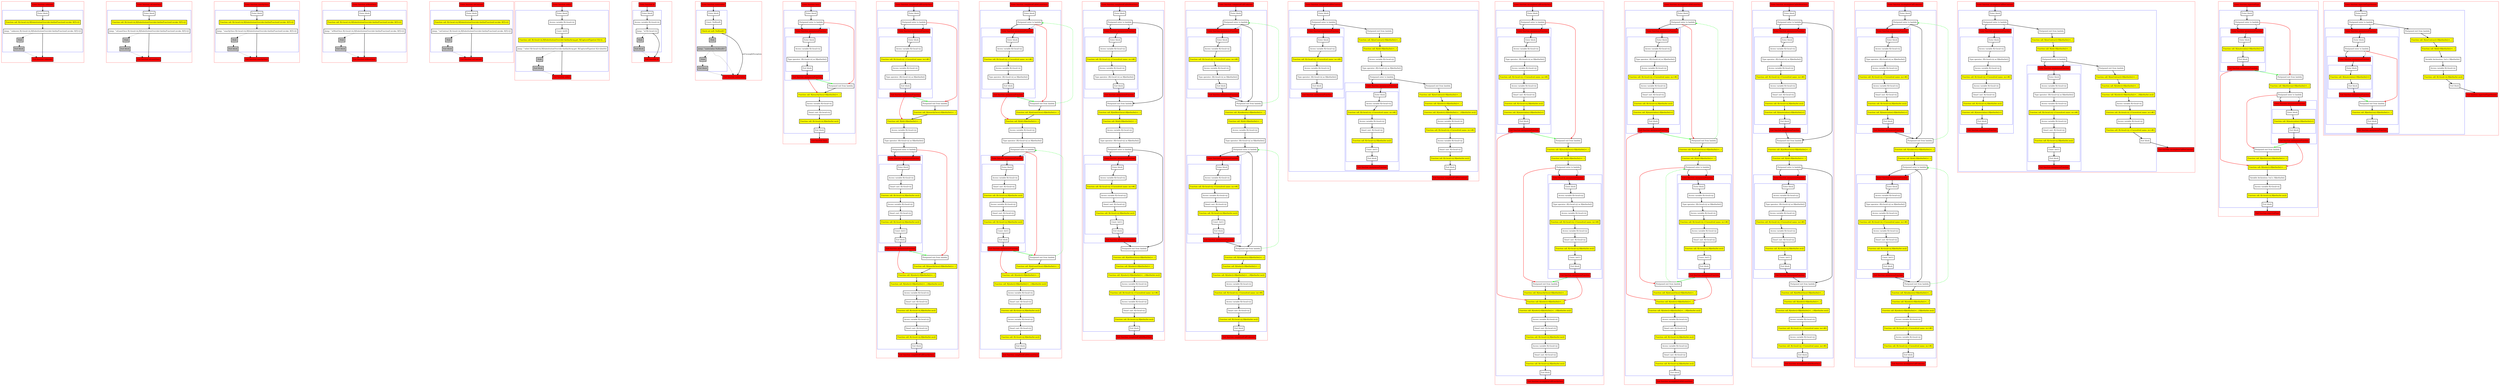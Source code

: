 digraph flowFromInplaceLambda_kt {
    graph [nodesep=3]
    node [shape=box penwidth=2]
    edge [penwidth=2]

    subgraph cluster_0 {
        color=red
        0 [label="Enter function unknown" style="filled" fillcolor=red];
        subgraph cluster_1 {
            color=blue
            1 [label="Enter block"];
            2 [label="Function call: R|<local>/x|.R|SubstitutionOverride<kotlin/Function0.invoke: R|T|>|()" style="filled" fillcolor=yellow];
            3 [label="Jump: ^unknown R|<local>/x|.R|SubstitutionOverride<kotlin/Function0.invoke: R|T|>|()"];
            4 [label="Stub" style="filled" fillcolor=gray];
            5 [label="Exit block" style="filled" fillcolor=gray];
        }
        6 [label="Exit function unknown" style="filled" fillcolor=red];
    }
    0 -> {1};
    1 -> {2};
    2 -> {3};
    3 -> {6};
    3 -> {4} [style=dotted];
    4 -> {5} [style=dotted];
    5 -> {6} [style=dotted];

    subgraph cluster_2 {
        color=red
        7 [label="Enter function atLeastOnce" style="filled" fillcolor=red];
        subgraph cluster_3 {
            color=blue
            8 [label="Enter block"];
            9 [label="Function call: R|<local>/x|.R|SubstitutionOverride<kotlin/Function0.invoke: R|T|>|()" style="filled" fillcolor=yellow];
            10 [label="Jump: ^atLeastOnce R|<local>/x|.R|SubstitutionOverride<kotlin/Function0.invoke: R|T|>|()"];
            11 [label="Stub" style="filled" fillcolor=gray];
            12 [label="Exit block" style="filled" fillcolor=gray];
        }
        13 [label="Exit function atLeastOnce" style="filled" fillcolor=red];
    }
    7 -> {8};
    8 -> {9};
    9 -> {10};
    10 -> {13};
    10 -> {11} [style=dotted];
    11 -> {12} [style=dotted];
    12 -> {13} [style=dotted];

    subgraph cluster_4 {
        color=red
        14 [label="Enter function exactlyOnce" style="filled" fillcolor=red];
        subgraph cluster_5 {
            color=blue
            15 [label="Enter block"];
            16 [label="Function call: R|<local>/x|.R|SubstitutionOverride<kotlin/Function0.invoke: R|T|>|()" style="filled" fillcolor=yellow];
            17 [label="Jump: ^exactlyOnce R|<local>/x|.R|SubstitutionOverride<kotlin/Function0.invoke: R|T|>|()"];
            18 [label="Stub" style="filled" fillcolor=gray];
            19 [label="Exit block" style="filled" fillcolor=gray];
        }
        20 [label="Exit function exactlyOnce" style="filled" fillcolor=red];
    }
    14 -> {15};
    15 -> {16};
    16 -> {17};
    17 -> {20};
    17 -> {18} [style=dotted];
    18 -> {19} [style=dotted];
    19 -> {20} [style=dotted];

    subgraph cluster_6 {
        color=red
        21 [label="Enter function atMostOnce" style="filled" fillcolor=red];
        subgraph cluster_7 {
            color=blue
            22 [label="Enter block"];
            23 [label="Function call: R|<local>/x|.R|SubstitutionOverride<kotlin/Function0.invoke: R|T|>|()" style="filled" fillcolor=yellow];
            24 [label="Jump: ^atMostOnce R|<local>/x|.R|SubstitutionOverride<kotlin/Function0.invoke: R|T|>|()"];
            25 [label="Stub" style="filled" fillcolor=gray];
            26 [label="Exit block" style="filled" fillcolor=gray];
        }
        27 [label="Exit function atMostOnce" style="filled" fillcolor=red];
    }
    21 -> {22};
    22 -> {23};
    23 -> {24};
    24 -> {27};
    24 -> {25} [style=dotted];
    25 -> {26} [style=dotted];
    26 -> {27} [style=dotted];

    subgraph cluster_8 {
        color=red
        28 [label="Enter function noContract" style="filled" fillcolor=red];
        subgraph cluster_9 {
            color=blue
            29 [label="Enter block"];
            30 [label="Function call: R|<local>/x|.R|SubstitutionOverride<kotlin/Function0.invoke: R|T|>|()" style="filled" fillcolor=yellow];
            31 [label="Jump: ^noContract R|<local>/x|.R|SubstitutionOverride<kotlin/Function0.invoke: R|T|>|()"];
            32 [label="Stub" style="filled" fillcolor=gray];
            33 [label="Exit block" style="filled" fillcolor=gray];
        }
        34 [label="Exit function noContract" style="filled" fillcolor=red];
    }
    28 -> {29};
    29 -> {30};
    30 -> {31};
    31 -> {34};
    31 -> {32} [style=dotted];
    32 -> {33} [style=dotted];
    33 -> {34} [style=dotted];

    subgraph cluster_10 {
        color=red
        35 [label="Enter function select" style="filled" fillcolor=red];
        subgraph cluster_11 {
            color=blue
            36 [label="Enter block"];
            37 [label="Access variable R|<local>/x|"];
            38 [label="Const: Int(0)"];
            39 [label="Function call: R|<local>/x|.R|SubstitutionOverride<kotlin/Array.get: R|CapturedType(out K)|>|(...)" style="filled" fillcolor=yellow];
            40 [label="Jump: ^select R|<local>/x|.R|SubstitutionOverride<kotlin/Array.get: R|CapturedType(out K)|>|(Int(0))"];
            41 [label="Stub" style="filled" fillcolor=gray];
            42 [label="Exit block" style="filled" fillcolor=gray];
        }
        43 [label="Exit function select" style="filled" fillcolor=red];
    }
    35 -> {36};
    36 -> {37};
    37 -> {38};
    38 -> {39};
    39 -> {40};
    40 -> {43};
    40 -> {41} [style=dotted];
    41 -> {42} [style=dotted];
    42 -> {43} [style=dotted];

    subgraph cluster_12 {
        color=red
        44 [label="Enter function id" style="filled" fillcolor=red];
        subgraph cluster_13 {
            color=blue
            45 [label="Enter block"];
            46 [label="Access variable R|<local>/x|"];
            47 [label="Jump: ^id R|<local>/x|"];
            48 [label="Stub" style="filled" fillcolor=gray];
            49 [label="Exit block" style="filled" fillcolor=gray];
        }
        50 [label="Exit function id" style="filled" fillcolor=red];
    }
    44 -> {45};
    45 -> {46};
    46 -> {47};
    47 -> {50};
    47 -> {48} [style=dotted];
    48 -> {49} [style=dotted];
    49 -> {50} [style=dotted];

    subgraph cluster_14 {
        color=red
        51 [label="Enter function materialize" style="filled" fillcolor=red];
        subgraph cluster_15 {
            color=blue
            52 [label="Enter block"];
            53 [label="Const: Null(null)"];
            54 [label="Check not null: Null(null)!!" style="filled" fillcolor=yellow];
            55 [label="Stub" style="filled" fillcolor=gray];
            56 [label="Jump: ^materialize Null(null)!!" style="filled" fillcolor=gray];
            57 [label="Stub" style="filled" fillcolor=gray];
            58 [label="Exit block" style="filled" fillcolor=gray];
        }
        59 [label="Exit function materialize" style="filled" fillcolor=red];
    }
    51 -> {52};
    52 -> {53};
    53 -> {54};
    54 -> {59}    [label=onUncaughtException];
    54 -> {55} [style=dotted];
    55 -> {56} [style=dotted];
    56 -> {59 57} [style=dotted];
    57 -> {58} [style=dotted];
    58 -> {59} [style=dotted];

    subgraph cluster_16 {
        color=red
        60 [label="Enter function basic" style="filled" fillcolor=red];
        subgraph cluster_17 {
            color=blue
            61 [label="Enter block"];
            62 [label="Postponed enter to lambda"];
            subgraph cluster_18 {
                color=blue
                70 [label="Enter function anonymousFunction" style="filled" fillcolor=red];
                subgraph cluster_19 {
                    color=blue
                    71 [label="Enter block"];
                    72 [label="Access variable R|<local>/x|"];
                    73 [label="Type operator: (R|<local>/x| as R|kotlin/Int|)"];
                    74 [label="Exit block"];
                }
                75 [label="Exit function anonymousFunction" style="filled" fillcolor=red];
            }
            63 [label="Postponed exit from lambda"];
            64 [label="Function call: R|/exactlyOnce|<R|kotlin/Int|>(...)" style="filled" fillcolor=yellow];
            65 [label="Access variable R|<local>/x|"];
            66 [label="Smart cast: R|<local>/x|"];
            67 [label="Function call: R|<local>/x|.R|kotlin/Int.inc|()" style="filled" fillcolor=yellow];
            68 [label="Exit block"];
        }
        69 [label="Exit function basic" style="filled" fillcolor=red];
    }
    60 -> {61};
    61 -> {62};
    62 -> {70};
    62 -> {63} [color=red];
    62 -> {70} [style=dashed];
    63 -> {64};
    64 -> {65};
    65 -> {66};
    66 -> {67};
    67 -> {68};
    68 -> {69};
    70 -> {71};
    71 -> {72};
    72 -> {73};
    73 -> {74};
    74 -> {75};
    75 -> {64} [color=red];
    75 -> {63} [color=green];

    subgraph cluster_20 {
        color=red
        76 [label="Enter function completedCallExactlyOnce" style="filled" fillcolor=red];
        subgraph cluster_21 {
            color=blue
            77 [label="Enter block"];
            78 [label="Postponed enter to lambda"];
            subgraph cluster_22 {
                color=blue
                97 [label="Enter function anonymousFunction" style="filled" fillcolor=red];
                subgraph cluster_23 {
                    color=blue
                    98 [label="Enter block"];
                    99 [label="Access variable R|<local>/y|"];
                    100 [label="Function call: R|<local>/y|.<Unresolved name: inc>#()" style="filled" fillcolor=yellow];
                    101 [label="Access variable R|<local>/x|"];
                    102 [label="Type operator: (R|<local>/x| as R|kotlin/Int|)"];
                    103 [label="Exit block"];
                }
                104 [label="Exit function anonymousFunction" style="filled" fillcolor=red];
            }
            79 [label="Postponed exit from lambda"];
            80 [label="Function call: R|/exactlyOnce|<R|kotlin/Int|>(...)" style="filled" fillcolor=yellow];
            81 [label="Function call: R|/id|<R|kotlin/Int|>(...)" style="filled" fillcolor=yellow];
            82 [label="Access variable R|<local>/y|"];
            83 [label="Type operator: (R|<local>/y| as R|kotlin/Int|)"];
            84 [label="Postponed enter to lambda"];
            subgraph cluster_24 {
                color=blue
                105 [label="Enter function anonymousFunction" style="filled" fillcolor=red];
                subgraph cluster_25 {
                    color=blue
                    106 [label="Enter block"];
                    107 [label="Access variable R|<local>/x|"];
                    108 [label="Smart cast: R|<local>/x|"];
                    109 [label="Function call: R|<local>/x|.R|kotlin/Int.inc|()" style="filled" fillcolor=yellow];
                    110 [label="Access variable R|<local>/y|"];
                    111 [label="Smart cast: R|<local>/y|"];
                    112 [label="Function call: R|<local>/y|.R|kotlin/Int.inc|()" style="filled" fillcolor=yellow];
                    113 [label="Const: Int(1)"];
                    114 [label="Exit block"];
                }
                115 [label="Exit function anonymousFunction" style="filled" fillcolor=red];
            }
            85 [label="Postponed exit from lambda"];
            86 [label="Function call: R|/exactlyOnce|<R|kotlin/Int|>(...)" style="filled" fillcolor=yellow];
            87 [label="Function call: R|/select|<R|kotlin/Int|>(...)" style="filled" fillcolor=yellow];
            88 [label="Function call: R|/select|<R|kotlin/Int|>(...).R|kotlin/Int.inc|()" style="filled" fillcolor=yellow];
            89 [label="Access variable R|<local>/x|"];
            90 [label="Smart cast: R|<local>/x|"];
            91 [label="Function call: R|<local>/x|.R|kotlin/Int.inc|()" style="filled" fillcolor=yellow];
            92 [label="Access variable R|<local>/y|"];
            93 [label="Smart cast: R|<local>/y|"];
            94 [label="Function call: R|<local>/y|.R|kotlin/Int.inc|()" style="filled" fillcolor=yellow];
            95 [label="Exit block"];
        }
        96 [label="Exit function completedCallExactlyOnce" style="filled" fillcolor=red];
    }
    76 -> {77};
    77 -> {78};
    78 -> {97};
    78 -> {79} [color=red];
    78 -> {97} [style=dashed];
    79 -> {80};
    80 -> {81};
    81 -> {82};
    82 -> {83};
    83 -> {84};
    84 -> {105};
    84 -> {85} [color=red];
    84 -> {105} [style=dashed];
    85 -> {86};
    86 -> {87};
    87 -> {88};
    88 -> {89};
    89 -> {90};
    90 -> {91};
    91 -> {92};
    92 -> {93};
    93 -> {94};
    94 -> {95};
    95 -> {96};
    97 -> {98};
    98 -> {99};
    99 -> {100};
    100 -> {101};
    101 -> {102};
    102 -> {103};
    103 -> {104};
    104 -> {81} [color=red];
    104 -> {79} [color=green];
    105 -> {106};
    106 -> {107};
    107 -> {108};
    108 -> {109};
    109 -> {110};
    110 -> {111};
    111 -> {112};
    112 -> {113};
    113 -> {114};
    114 -> {115};
    115 -> {87} [color=red];
    115 -> {85} [color=green];

    subgraph cluster_26 {
        color=red
        116 [label="Enter function completedCallAtLeastOnce" style="filled" fillcolor=red];
        subgraph cluster_27 {
            color=blue
            117 [label="Enter block"];
            118 [label="Postponed enter to lambda"];
            subgraph cluster_28 {
                color=blue
                137 [label="Enter function anonymousFunction" style="filled" fillcolor=red];
                subgraph cluster_29 {
                    color=blue
                    138 [label="Enter block"];
                    139 [label="Access variable R|<local>/y|"];
                    140 [label="Function call: R|<local>/y|.<Unresolved name: inc>#()" style="filled" fillcolor=yellow];
                    141 [label="Access variable R|<local>/x|"];
                    142 [label="Type operator: (R|<local>/x| as R|kotlin/Int|)"];
                    143 [label="Exit block"];
                }
                144 [label="Exit function anonymousFunction" style="filled" fillcolor=red];
            }
            119 [label="Postponed exit from lambda"];
            120 [label="Function call: R|/atLeastOnce|<R|kotlin/Int|>(...)" style="filled" fillcolor=yellow];
            121 [label="Function call: R|/id|<R|kotlin/Int|>(...)" style="filled" fillcolor=yellow];
            122 [label="Access variable R|<local>/y|"];
            123 [label="Type operator: (R|<local>/y| as R|kotlin/Int|)"];
            124 [label="Postponed enter to lambda"];
            subgraph cluster_30 {
                color=blue
                145 [label="Enter function anonymousFunction" style="filled" fillcolor=red];
                subgraph cluster_31 {
                    color=blue
                    146 [label="Enter block"];
                    147 [label="Access variable R|<local>/x|"];
                    148 [label="Smart cast: R|<local>/x|"];
                    149 [label="Function call: R|<local>/x|.R|kotlin/Int.inc|()" style="filled" fillcolor=yellow];
                    150 [label="Access variable R|<local>/y|"];
                    151 [label="Smart cast: R|<local>/y|"];
                    152 [label="Function call: R|<local>/y|.R|kotlin/Int.inc|()" style="filled" fillcolor=yellow];
                    153 [label="Const: Int(1)"];
                    154 [label="Exit block"];
                }
                155 [label="Exit function anonymousFunction" style="filled" fillcolor=red];
            }
            125 [label="Postponed exit from lambda"];
            126 [label="Function call: R|/atLeastOnce|<R|kotlin/Int|>(...)" style="filled" fillcolor=yellow];
            127 [label="Function call: R|/select|<R|kotlin/Int|>(...)" style="filled" fillcolor=yellow];
            128 [label="Function call: R|/select|<R|kotlin/Int|>(...).R|kotlin/Int.inc|()" style="filled" fillcolor=yellow];
            129 [label="Access variable R|<local>/x|"];
            130 [label="Smart cast: R|<local>/x|"];
            131 [label="Function call: R|<local>/x|.R|kotlin/Int.inc|()" style="filled" fillcolor=yellow];
            132 [label="Access variable R|<local>/y|"];
            133 [label="Smart cast: R|<local>/y|"];
            134 [label="Function call: R|<local>/y|.R|kotlin/Int.inc|()" style="filled" fillcolor=yellow];
            135 [label="Exit block"];
        }
        136 [label="Exit function completedCallAtLeastOnce" style="filled" fillcolor=red];
    }
    116 -> {117};
    117 -> {118};
    118 -> {137};
    118 -> {119} [color=red];
    118 -> {137} [style=dashed];
    119 -> {120};
    119 -> {118} [color=green style=dashed];
    120 -> {121};
    121 -> {122};
    122 -> {123};
    123 -> {124};
    124 -> {145};
    124 -> {125} [color=red];
    124 -> {145} [style=dashed];
    125 -> {126};
    125 -> {124} [color=green style=dashed];
    126 -> {127};
    127 -> {128};
    128 -> {129};
    129 -> {130};
    130 -> {131};
    131 -> {132};
    132 -> {133};
    133 -> {134};
    134 -> {135};
    135 -> {136};
    137 -> {138};
    138 -> {139};
    139 -> {140};
    140 -> {141};
    141 -> {142};
    142 -> {143};
    143 -> {144};
    144 -> {121} [color=red];
    144 -> {119} [color=green];
    145 -> {146};
    146 -> {147};
    147 -> {148};
    148 -> {149};
    149 -> {150};
    150 -> {151};
    151 -> {152};
    152 -> {153};
    153 -> {154};
    154 -> {155};
    155 -> {127} [color=red];
    155 -> {125} [color=green];

    subgraph cluster_32 {
        color=red
        156 [label="Enter function completedCallAtMostOnce" style="filled" fillcolor=red];
        subgraph cluster_33 {
            color=blue
            157 [label="Enter block"];
            158 [label="Postponed enter to lambda"];
            subgraph cluster_34 {
                color=blue
                176 [label="Enter function anonymousFunction" style="filled" fillcolor=red];
                subgraph cluster_35 {
                    color=blue
                    177 [label="Enter block"];
                    178 [label="Access variable R|<local>/y|"];
                    179 [label="Function call: R|<local>/y|.<Unresolved name: inc>#()" style="filled" fillcolor=yellow];
                    180 [label="Access variable R|<local>/x|"];
                    181 [label="Type operator: (R|<local>/x| as R|kotlin/Int|)"];
                    182 [label="Exit block"];
                }
                183 [label="Exit function anonymousFunction" style="filled" fillcolor=red];
            }
            159 [label="Postponed exit from lambda"];
            160 [label="Function call: R|/atMostOnce|<R|kotlin/Int|>(...)" style="filled" fillcolor=yellow];
            161 [label="Function call: R|/id|<R|kotlin/Int|>(...)" style="filled" fillcolor=yellow];
            162 [label="Access variable R|<local>/y|"];
            163 [label="Type operator: (R|<local>/y| as R|kotlin/Int|)"];
            164 [label="Postponed enter to lambda"];
            subgraph cluster_36 {
                color=blue
                184 [label="Enter function anonymousFunction" style="filled" fillcolor=red];
                subgraph cluster_37 {
                    color=blue
                    185 [label="Enter block"];
                    186 [label="Access variable R|<local>/x|"];
                    187 [label="Function call: R|<local>/x|.<Unresolved name: inc>#()" style="filled" fillcolor=yellow];
                    188 [label="Access variable R|<local>/y|"];
                    189 [label="Smart cast: R|<local>/y|"];
                    190 [label="Function call: R|<local>/y|.R|kotlin/Int.inc|()" style="filled" fillcolor=yellow];
                    191 [label="Const: Int(1)"];
                    192 [label="Exit block"];
                }
                193 [label="Exit function anonymousFunction" style="filled" fillcolor=red];
            }
            165 [label="Postponed exit from lambda"];
            166 [label="Function call: R|/atMostOnce|<R|kotlin/Int|>(...)" style="filled" fillcolor=yellow];
            167 [label="Function call: R|/select|<R|kotlin/Int|>(...)" style="filled" fillcolor=yellow];
            168 [label="Function call: R|/select|<R|kotlin/Int|>(...).R|kotlin/Int.inc|()" style="filled" fillcolor=yellow];
            169 [label="Access variable R|<local>/x|"];
            170 [label="Function call: R|<local>/x|.<Unresolved name: inc>#()" style="filled" fillcolor=yellow];
            171 [label="Access variable R|<local>/y|"];
            172 [label="Smart cast: R|<local>/y|"];
            173 [label="Function call: R|<local>/y|.R|kotlin/Int.inc|()" style="filled" fillcolor=yellow];
            174 [label="Exit block"];
        }
        175 [label="Exit function completedCallAtMostOnce" style="filled" fillcolor=red];
    }
    156 -> {157};
    157 -> {158};
    158 -> {159 176};
    158 -> {176} [style=dashed];
    159 -> {160};
    160 -> {161};
    161 -> {162};
    162 -> {163};
    163 -> {164};
    164 -> {165 184};
    164 -> {184} [style=dashed];
    165 -> {166};
    166 -> {167};
    167 -> {168};
    168 -> {169};
    169 -> {170};
    170 -> {171};
    171 -> {172};
    172 -> {173};
    173 -> {174};
    174 -> {175};
    176 -> {177};
    177 -> {178};
    178 -> {179};
    179 -> {180};
    180 -> {181};
    181 -> {182};
    182 -> {183};
    183 -> {159};
    184 -> {185};
    185 -> {186};
    186 -> {187};
    187 -> {188};
    188 -> {189};
    189 -> {190};
    190 -> {191};
    191 -> {192};
    192 -> {193};
    193 -> {165};

    subgraph cluster_38 {
        color=red
        194 [label="Enter function completedCallUnknown" style="filled" fillcolor=red];
        subgraph cluster_39 {
            color=blue
            195 [label="Enter block"];
            196 [label="Postponed enter to lambda"];
            subgraph cluster_40 {
                color=blue
                214 [label="Enter function anonymousFunction" style="filled" fillcolor=red];
                subgraph cluster_41 {
                    color=blue
                    215 [label="Enter block"];
                    216 [label="Access variable R|<local>/y|"];
                    217 [label="Function call: R|<local>/y|.<Unresolved name: inc>#()" style="filled" fillcolor=yellow];
                    218 [label="Access variable R|<local>/x|"];
                    219 [label="Type operator: (R|<local>/x| as R|kotlin/Int|)"];
                    220 [label="Exit block"];
                }
                221 [label="Exit function anonymousFunction" style="filled" fillcolor=red];
            }
            197 [label="Postponed exit from lambda"];
            198 [label="Function call: R|/unknown|<R|kotlin/Int|>(...)" style="filled" fillcolor=yellow];
            199 [label="Function call: R|/id|<R|kotlin/Int|>(...)" style="filled" fillcolor=yellow];
            200 [label="Access variable R|<local>/y|"];
            201 [label="Type operator: (R|<local>/y| as R|kotlin/Int|)"];
            202 [label="Postponed enter to lambda"];
            subgraph cluster_42 {
                color=blue
                222 [label="Enter function anonymousFunction" style="filled" fillcolor=red];
                subgraph cluster_43 {
                    color=blue
                    223 [label="Enter block"];
                    224 [label="Access variable R|<local>/x|"];
                    225 [label="Function call: R|<local>/x|.<Unresolved name: inc>#()" style="filled" fillcolor=yellow];
                    226 [label="Access variable R|<local>/y|"];
                    227 [label="Smart cast: R|<local>/y|"];
                    228 [label="Function call: R|<local>/y|.R|kotlin/Int.inc|()" style="filled" fillcolor=yellow];
                    229 [label="Const: Int(1)"];
                    230 [label="Exit block"];
                }
                231 [label="Exit function anonymousFunction" style="filled" fillcolor=red];
            }
            203 [label="Postponed exit from lambda"];
            204 [label="Function call: R|/unknown|<R|kotlin/Int|>(...)" style="filled" fillcolor=yellow];
            205 [label="Function call: R|/select|<R|kotlin/Int|>(...)" style="filled" fillcolor=yellow];
            206 [label="Function call: R|/select|<R|kotlin/Int|>(...).R|kotlin/Int.inc|()" style="filled" fillcolor=yellow];
            207 [label="Access variable R|<local>/x|"];
            208 [label="Function call: R|<local>/x|.<Unresolved name: inc>#()" style="filled" fillcolor=yellow];
            209 [label="Access variable R|<local>/y|"];
            210 [label="Smart cast: R|<local>/y|"];
            211 [label="Function call: R|<local>/y|.R|kotlin/Int.inc|()" style="filled" fillcolor=yellow];
            212 [label="Exit block"];
        }
        213 [label="Exit function completedCallUnknown" style="filled" fillcolor=red];
    }
    194 -> {195};
    195 -> {196};
    196 -> {197 214};
    196 -> {214} [style=dashed];
    197 -> {198};
    197 -> {196} [color=green style=dashed];
    198 -> {199};
    199 -> {200};
    200 -> {201};
    201 -> {202};
    202 -> {203 222};
    202 -> {222} [style=dashed];
    203 -> {204};
    203 -> {202} [color=green style=dashed];
    204 -> {205};
    205 -> {206};
    206 -> {207};
    207 -> {208};
    208 -> {209};
    209 -> {210};
    210 -> {211};
    211 -> {212};
    212 -> {213};
    214 -> {215};
    215 -> {216};
    216 -> {217};
    217 -> {218};
    218 -> {219};
    219 -> {220};
    220 -> {221};
    221 -> {197};
    222 -> {223};
    223 -> {224};
    224 -> {225};
    225 -> {226};
    226 -> {227};
    227 -> {228};
    228 -> {229};
    229 -> {230};
    230 -> {231};
    231 -> {203};

    subgraph cluster_44 {
        color=red
        232 [label="Enter function completedCallNoContract" style="filled" fillcolor=red];
        subgraph cluster_45 {
            color=blue
            233 [label="Enter block"];
            234 [label="Postponed enter to lambda"];
            subgraph cluster_46 {
                color=blue
                252 [label="Enter function anonymousFunction" style="filled" fillcolor=red];
                subgraph cluster_47 {
                    color=blue
                    253 [label="Enter block"];
                    254 [label="Access variable R|<local>/y|"];
                    255 [label="Function call: R|<local>/y|.<Unresolved name: inc>#()" style="filled" fillcolor=yellow];
                    256 [label="Access variable R|<local>/x|"];
                    257 [label="Type operator: (R|<local>/x| as R|kotlin/Int|)"];
                    258 [label="Exit block"];
                }
                259 [label="Exit function anonymousFunction" style="filled" fillcolor=red];
            }
            235 [label="Postponed exit from lambda"];
            236 [label="Function call: R|/noContract|<R|kotlin/Int|>(...)" style="filled" fillcolor=yellow];
            237 [label="Function call: R|/id|<R|kotlin/Int|>(...)" style="filled" fillcolor=yellow];
            238 [label="Access variable R|<local>/y|"];
            239 [label="Type operator: (R|<local>/y| as R|kotlin/Int|)"];
            240 [label="Postponed enter to lambda"];
            subgraph cluster_48 {
                color=blue
                260 [label="Enter function anonymousFunction" style="filled" fillcolor=red];
                subgraph cluster_49 {
                    color=blue
                    261 [label="Enter block"];
                    262 [label="Access variable R|<local>/x|"];
                    263 [label="Function call: R|<local>/x|.<Unresolved name: inc>#()" style="filled" fillcolor=yellow];
                    264 [label="Access variable R|<local>/y|"];
                    265 [label="Smart cast: R|<local>/y|"];
                    266 [label="Function call: R|<local>/y|.R|kotlin/Int.inc|()" style="filled" fillcolor=yellow];
                    267 [label="Const: Int(1)"];
                    268 [label="Exit block"];
                }
                269 [label="Exit function anonymousFunction" style="filled" fillcolor=red];
            }
            241 [label="Postponed exit from lambda"];
            242 [label="Function call: R|/noContract|<R|kotlin/Int|>(...)" style="filled" fillcolor=yellow];
            243 [label="Function call: R|/select|<R|kotlin/Int|>(...)" style="filled" fillcolor=yellow];
            244 [label="Function call: R|/select|<R|kotlin/Int|>(...).R|kotlin/Int.inc|()" style="filled" fillcolor=yellow];
            245 [label="Access variable R|<local>/x|"];
            246 [label="Function call: R|<local>/x|.<Unresolved name: inc>#()" style="filled" fillcolor=yellow];
            247 [label="Access variable R|<local>/y|"];
            248 [label="Smart cast: R|<local>/y|"];
            249 [label="Function call: R|<local>/y|.R|kotlin/Int.inc|()" style="filled" fillcolor=yellow];
            250 [label="Exit block"];
        }
        251 [label="Exit function completedCallNoContract" style="filled" fillcolor=red];
    }
    232 -> {233};
    233 -> {234};
    234 -> {235 252};
    234 -> {252} [style=dashed];
    235 -> {236};
    236 -> {237};
    237 -> {238};
    238 -> {239};
    239 -> {240};
    240 -> {241 260};
    240 -> {260} [style=dashed];
    241 -> {242};
    242 -> {243};
    243 -> {244};
    244 -> {245};
    245 -> {246};
    246 -> {247};
    247 -> {248};
    248 -> {249};
    249 -> {250};
    250 -> {251};
    252 -> {253};
    253 -> {254};
    254 -> {255};
    255 -> {256};
    256 -> {257};
    257 -> {258};
    258 -> {259};
    260 -> {261};
    261 -> {262};
    262 -> {263};
    263 -> {264};
    264 -> {265};
    265 -> {266};
    266 -> {267};
    267 -> {268};
    268 -> {269};

    subgraph cluster_50 {
        color=red
        270 [label="Enter function incompleteCallExactlyOnce" style="filled" fillcolor=red];
        subgraph cluster_51 {
            color=blue
            271 [label="Enter block"];
            272 [label="Postponed enter to lambda"];
            subgraph cluster_52 {
                color=blue
                289 [label="Enter function anonymousFunction" style="filled" fillcolor=red];
                subgraph cluster_53 {
                    color=blue
                    290 [label="Enter block"];
                    291 [label="Access variable R|<local>/x|"];
                    292 [label="Type operator: (R|<local>/x| as R|kotlin/Int|)"];
                    293 [label="Access variable R|<local>/y|"];
                    294 [label="Function call: R|<local>/y|.<Unresolved name: inc>#()" style="filled" fillcolor=yellow];
                    295 [label="Access variable R|<local>/x|"];
                    296 [label="Smart cast: R|<local>/x|"];
                    297 [label="Function call: R|<local>/x|.R|kotlin/Int.inc|()" style="filled" fillcolor=yellow];
                    298 [label="Function call: R|/materialize|<R|kotlin/Int|>()" style="filled" fillcolor=yellow];
                    299 [label="Exit block"];
                }
                300 [label="Exit function anonymousFunction" style="filled" fillcolor=red];
            }
            273 [label="Postponed exit from lambda"];
            274 [label="Function call: R|/exactlyOnce|<R|kotlin/Int|>(...)" style="filled" fillcolor=yellow];
            275 [label="Function call: R|/id|<R|kotlin/Int|>(...)" style="filled" fillcolor=yellow];
            276 [label="Postponed enter to lambda"];
            subgraph cluster_54 {
                color=blue
                301 [label="Enter function anonymousFunction" style="filled" fillcolor=red];
                subgraph cluster_55 {
                    color=blue
                    302 [label="Enter block"];
                    303 [label="Access variable R|<local>/y|"];
                    304 [label="Type operator: (R|<local>/y| as R|kotlin/Int|)"];
                    305 [label="Access variable R|<local>/x|"];
                    306 [label="Function call: R|<local>/x|.<Unresolved name: inc>#()" style="filled" fillcolor=yellow];
                    307 [label="Access variable R|<local>/y|"];
                    308 [label="Smart cast: R|<local>/y|"];
                    309 [label="Function call: R|<local>/y|.R|kotlin/Int.inc|()" style="filled" fillcolor=yellow];
                    310 [label="Const: Int(1)"];
                    311 [label="Exit block"];
                }
                312 [label="Exit function anonymousFunction" style="filled" fillcolor=red];
            }
            277 [label="Postponed exit from lambda"];
            278 [label="Function call: R|/exactlyOnce|<R|kotlin/Int|>(...)" style="filled" fillcolor=yellow];
            279 [label="Function call: R|/select|<R|kotlin/Int|>(...)" style="filled" fillcolor=yellow];
            280 [label="Function call: R|/select|<R|kotlin/Int|>(...).R|kotlin/Int.inc|()" style="filled" fillcolor=yellow];
            281 [label="Access variable R|<local>/x|"];
            282 [label="Smart cast: R|<local>/x|"];
            283 [label="Function call: R|<local>/x|.R|kotlin/Int.inc|()" style="filled" fillcolor=yellow];
            284 [label="Access variable R|<local>/y|"];
            285 [label="Smart cast: R|<local>/y|"];
            286 [label="Function call: R|<local>/y|.R|kotlin/Int.inc|()" style="filled" fillcolor=yellow];
            287 [label="Exit block"];
        }
        288 [label="Exit function incompleteCallExactlyOnce" style="filled" fillcolor=red];
    }
    270 -> {271};
    271 -> {272};
    272 -> {289};
    272 -> {273} [color=red];
    272 -> {289} [style=dashed];
    273 -> {274};
    274 -> {275};
    275 -> {276};
    276 -> {301};
    276 -> {277} [color=red];
    276 -> {301} [style=dashed];
    277 -> {278};
    278 -> {279};
    279 -> {280};
    280 -> {281};
    281 -> {282};
    282 -> {283};
    283 -> {284};
    284 -> {285};
    285 -> {286};
    286 -> {287};
    287 -> {288};
    289 -> {290};
    290 -> {291};
    291 -> {292};
    292 -> {293};
    293 -> {294};
    294 -> {295};
    295 -> {296};
    296 -> {297};
    297 -> {298};
    298 -> {299};
    299 -> {300};
    300 -> {279} [color=red];
    300 -> {273} [color=green];
    301 -> {302};
    302 -> {303};
    303 -> {304};
    304 -> {305};
    305 -> {306};
    306 -> {307};
    307 -> {308};
    308 -> {309};
    309 -> {310};
    310 -> {311};
    311 -> {312};
    312 -> {279} [color=red];
    312 -> {277} [color=green];

    subgraph cluster_56 {
        color=red
        313 [label="Enter function incompleteCallAtLeastOnce" style="filled" fillcolor=red];
        subgraph cluster_57 {
            color=blue
            314 [label="Enter block"];
            315 [label="Postponed enter to lambda"];
            subgraph cluster_58 {
                color=blue
                332 [label="Enter function anonymousFunction" style="filled" fillcolor=red];
                subgraph cluster_59 {
                    color=blue
                    333 [label="Enter block"];
                    334 [label="Access variable R|<local>/x|"];
                    335 [label="Type operator: (R|<local>/x| as R|kotlin/Int|)"];
                    336 [label="Access variable R|<local>/y|"];
                    337 [label="Function call: R|<local>/y|.<Unresolved name: inc>#()" style="filled" fillcolor=yellow];
                    338 [label="Access variable R|<local>/x|"];
                    339 [label="Smart cast: R|<local>/x|"];
                    340 [label="Function call: R|<local>/x|.R|kotlin/Int.inc|()" style="filled" fillcolor=yellow];
                    341 [label="Function call: R|/materialize|<R|kotlin/Int|>()" style="filled" fillcolor=yellow];
                    342 [label="Exit block"];
                }
                343 [label="Exit function anonymousFunction" style="filled" fillcolor=red];
            }
            316 [label="Postponed exit from lambda"];
            317 [label="Function call: R|/atLeastOnce|<R|kotlin/Int|>(...)" style="filled" fillcolor=yellow];
            318 [label="Function call: R|/id|<R|kotlin/Int|>(...)" style="filled" fillcolor=yellow];
            319 [label="Postponed enter to lambda"];
            subgraph cluster_60 {
                color=blue
                344 [label="Enter function anonymousFunction" style="filled" fillcolor=red];
                subgraph cluster_61 {
                    color=blue
                    345 [label="Enter block"];
                    346 [label="Access variable R|<local>/y|"];
                    347 [label="Type operator: (R|<local>/y| as R|kotlin/Int|)"];
                    348 [label="Access variable R|<local>/x|"];
                    349 [label="Function call: R|<local>/x|.<Unresolved name: inc>#()" style="filled" fillcolor=yellow];
                    350 [label="Access variable R|<local>/y|"];
                    351 [label="Smart cast: R|<local>/y|"];
                    352 [label="Function call: R|<local>/y|.R|kotlin/Int.inc|()" style="filled" fillcolor=yellow];
                    353 [label="Const: Int(1)"];
                    354 [label="Exit block"];
                }
                355 [label="Exit function anonymousFunction" style="filled" fillcolor=red];
            }
            320 [label="Postponed exit from lambda"];
            321 [label="Function call: R|/atLeastOnce|<R|kotlin/Int|>(...)" style="filled" fillcolor=yellow];
            322 [label="Function call: R|/select|<R|kotlin/Int|>(...)" style="filled" fillcolor=yellow];
            323 [label="Function call: R|/select|<R|kotlin/Int|>(...).R|kotlin/Int.inc|()" style="filled" fillcolor=yellow];
            324 [label="Access variable R|<local>/x|"];
            325 [label="Smart cast: R|<local>/x|"];
            326 [label="Function call: R|<local>/x|.R|kotlin/Int.inc|()" style="filled" fillcolor=yellow];
            327 [label="Access variable R|<local>/y|"];
            328 [label="Smart cast: R|<local>/y|"];
            329 [label="Function call: R|<local>/y|.R|kotlin/Int.inc|()" style="filled" fillcolor=yellow];
            330 [label="Exit block"];
        }
        331 [label="Exit function incompleteCallAtLeastOnce" style="filled" fillcolor=red];
    }
    313 -> {314};
    314 -> {315};
    315 -> {332};
    315 -> {316} [color=red];
    315 -> {332} [style=dashed];
    316 -> {317};
    316 -> {315} [color=green style=dashed];
    317 -> {318};
    318 -> {319};
    319 -> {344};
    319 -> {320} [color=red];
    319 -> {344} [style=dashed];
    320 -> {321};
    320 -> {319} [color=green style=dashed];
    321 -> {322};
    322 -> {323};
    323 -> {324};
    324 -> {325};
    325 -> {326};
    326 -> {327};
    327 -> {328};
    328 -> {329};
    329 -> {330};
    330 -> {331};
    332 -> {333};
    333 -> {334};
    334 -> {335};
    335 -> {336};
    336 -> {337};
    337 -> {338};
    338 -> {339};
    339 -> {340};
    340 -> {341};
    341 -> {342};
    342 -> {343};
    343 -> {322} [color=red];
    343 -> {316} [color=green];
    344 -> {345};
    345 -> {346};
    346 -> {347};
    347 -> {348};
    348 -> {349};
    349 -> {350};
    350 -> {351};
    351 -> {352};
    352 -> {353};
    353 -> {354};
    354 -> {355};
    355 -> {322} [color=red];
    355 -> {320} [color=green];

    subgraph cluster_62 {
        color=red
        356 [label="Enter function incompleteCallAtMostOnce" style="filled" fillcolor=red];
        subgraph cluster_63 {
            color=blue
            357 [label="Enter block"];
            358 [label="Postponed enter to lambda"];
            subgraph cluster_64 {
                color=blue
                373 [label="Enter function anonymousFunction" style="filled" fillcolor=red];
                subgraph cluster_65 {
                    color=blue
                    374 [label="Enter block"];
                    375 [label="Access variable R|<local>/x|"];
                    376 [label="Type operator: (R|<local>/x| as R|kotlin/Int|)"];
                    377 [label="Access variable R|<local>/y|"];
                    378 [label="Function call: R|<local>/y|.<Unresolved name: inc>#()" style="filled" fillcolor=yellow];
                    379 [label="Access variable R|<local>/x|"];
                    380 [label="Smart cast: R|<local>/x|"];
                    381 [label="Function call: R|<local>/x|.R|kotlin/Int.inc|()" style="filled" fillcolor=yellow];
                    382 [label="Function call: R|/materialize|<R|kotlin/Int|>()" style="filled" fillcolor=yellow];
                    383 [label="Exit block"];
                }
                384 [label="Exit function anonymousFunction" style="filled" fillcolor=red];
            }
            359 [label="Postponed exit from lambda"];
            360 [label="Function call: R|/atMostOnce|<R|kotlin/Int|>(...)" style="filled" fillcolor=yellow];
            361 [label="Function call: R|/id|<R|kotlin/Int|>(...)" style="filled" fillcolor=yellow];
            362 [label="Postponed enter to lambda"];
            subgraph cluster_66 {
                color=blue
                385 [label="Enter function anonymousFunction" style="filled" fillcolor=red];
                subgraph cluster_67 {
                    color=blue
                    386 [label="Enter block"];
                    387 [label="Access variable R|<local>/y|"];
                    388 [label="Type operator: (R|<local>/y| as R|kotlin/Int|)"];
                    389 [label="Access variable R|<local>/x|"];
                    390 [label="Function call: R|<local>/x|.<Unresolved name: inc>#()" style="filled" fillcolor=yellow];
                    391 [label="Access variable R|<local>/y|"];
                    392 [label="Smart cast: R|<local>/y|"];
                    393 [label="Function call: R|<local>/y|.R|kotlin/Int.inc|()" style="filled" fillcolor=yellow];
                    394 [label="Const: Int(1)"];
                    395 [label="Exit block"];
                }
                396 [label="Exit function anonymousFunction" style="filled" fillcolor=red];
            }
            363 [label="Postponed exit from lambda"];
            364 [label="Function call: R|/atMostOnce|<R|kotlin/Int|>(...)" style="filled" fillcolor=yellow];
            365 [label="Function call: R|/select|<R|kotlin/Int|>(...)" style="filled" fillcolor=yellow];
            366 [label="Function call: R|/select|<R|kotlin/Int|>(...).R|kotlin/Int.inc|()" style="filled" fillcolor=yellow];
            367 [label="Access variable R|<local>/x|"];
            368 [label="Function call: R|<local>/x|.<Unresolved name: inc>#()" style="filled" fillcolor=yellow];
            369 [label="Access variable R|<local>/y|"];
            370 [label="Function call: R|<local>/y|.<Unresolved name: inc>#()" style="filled" fillcolor=yellow];
            371 [label="Exit block"];
        }
        372 [label="Exit function incompleteCallAtMostOnce" style="filled" fillcolor=red];
    }
    356 -> {357};
    357 -> {358};
    358 -> {359 373};
    358 -> {373} [style=dashed];
    359 -> {360};
    360 -> {361};
    361 -> {362};
    362 -> {363 385};
    362 -> {385} [style=dashed];
    363 -> {364};
    364 -> {365};
    365 -> {366};
    366 -> {367};
    367 -> {368};
    368 -> {369};
    369 -> {370};
    370 -> {371};
    371 -> {372};
    373 -> {374};
    374 -> {375};
    375 -> {376};
    376 -> {377};
    377 -> {378};
    378 -> {379};
    379 -> {380};
    380 -> {381};
    381 -> {382};
    382 -> {383};
    383 -> {384};
    384 -> {359};
    385 -> {386};
    386 -> {387};
    387 -> {388};
    388 -> {389};
    389 -> {390};
    390 -> {391};
    391 -> {392};
    392 -> {393};
    393 -> {394};
    394 -> {395};
    395 -> {396};
    396 -> {363};

    subgraph cluster_68 {
        color=red
        397 [label="Enter function incompleteCallUnknown" style="filled" fillcolor=red];
        subgraph cluster_69 {
            color=blue
            398 [label="Enter block"];
            399 [label="Postponed enter to lambda"];
            subgraph cluster_70 {
                color=blue
                414 [label="Enter function anonymousFunction" style="filled" fillcolor=red];
                subgraph cluster_71 {
                    color=blue
                    415 [label="Enter block"];
                    416 [label="Access variable R|<local>/x|"];
                    417 [label="Type operator: (R|<local>/x| as R|kotlin/Int|)"];
                    418 [label="Access variable R|<local>/y|"];
                    419 [label="Function call: R|<local>/y|.<Unresolved name: inc>#()" style="filled" fillcolor=yellow];
                    420 [label="Access variable R|<local>/x|"];
                    421 [label="Smart cast: R|<local>/x|"];
                    422 [label="Function call: R|<local>/x|.R|kotlin/Int.inc|()" style="filled" fillcolor=yellow];
                    423 [label="Function call: R|/materialize|<R|kotlin/Int|>()" style="filled" fillcolor=yellow];
                    424 [label="Exit block"];
                }
                425 [label="Exit function anonymousFunction" style="filled" fillcolor=red];
            }
            400 [label="Postponed exit from lambda"];
            401 [label="Function call: R|/unknown|<R|kotlin/Int|>(...)" style="filled" fillcolor=yellow];
            402 [label="Function call: R|/id|<R|kotlin/Int|>(...)" style="filled" fillcolor=yellow];
            403 [label="Postponed enter to lambda"];
            subgraph cluster_72 {
                color=blue
                426 [label="Enter function anonymousFunction" style="filled" fillcolor=red];
                subgraph cluster_73 {
                    color=blue
                    427 [label="Enter block"];
                    428 [label="Access variable R|<local>/y|"];
                    429 [label="Type operator: (R|<local>/y| as R|kotlin/Int|)"];
                    430 [label="Access variable R|<local>/x|"];
                    431 [label="Function call: R|<local>/x|.<Unresolved name: inc>#()" style="filled" fillcolor=yellow];
                    432 [label="Access variable R|<local>/y|"];
                    433 [label="Smart cast: R|<local>/y|"];
                    434 [label="Function call: R|<local>/y|.R|kotlin/Int.inc|()" style="filled" fillcolor=yellow];
                    435 [label="Const: Int(1)"];
                    436 [label="Exit block"];
                }
                437 [label="Exit function anonymousFunction" style="filled" fillcolor=red];
            }
            404 [label="Postponed exit from lambda"];
            405 [label="Function call: R|/unknown|<R|kotlin/Int|>(...)" style="filled" fillcolor=yellow];
            406 [label="Function call: R|/select|<R|kotlin/Int|>(...)" style="filled" fillcolor=yellow];
            407 [label="Function call: R|/select|<R|kotlin/Int|>(...).R|kotlin/Int.inc|()" style="filled" fillcolor=yellow];
            408 [label="Access variable R|<local>/x|"];
            409 [label="Function call: R|<local>/x|.<Unresolved name: inc>#()" style="filled" fillcolor=yellow];
            410 [label="Access variable R|<local>/y|"];
            411 [label="Function call: R|<local>/y|.<Unresolved name: inc>#()" style="filled" fillcolor=yellow];
            412 [label="Exit block"];
        }
        413 [label="Exit function incompleteCallUnknown" style="filled" fillcolor=red];
    }
    397 -> {398};
    398 -> {399};
    399 -> {400 414};
    399 -> {414} [style=dashed];
    400 -> {401};
    400 -> {399} [color=green style=dashed];
    401 -> {402};
    402 -> {403};
    403 -> {404 426};
    403 -> {426} [style=dashed];
    404 -> {405};
    404 -> {403} [color=green style=dashed];
    405 -> {406};
    406 -> {407};
    407 -> {408};
    408 -> {409};
    409 -> {410};
    410 -> {411};
    411 -> {412};
    412 -> {413};
    414 -> {415};
    415 -> {416};
    416 -> {417};
    417 -> {418};
    418 -> {419};
    419 -> {420};
    420 -> {421};
    421 -> {422};
    422 -> {423};
    423 -> {424};
    424 -> {425};
    425 -> {400};
    426 -> {427};
    427 -> {428};
    428 -> {429};
    429 -> {430};
    430 -> {431};
    431 -> {432};
    432 -> {433};
    433 -> {434};
    434 -> {435};
    435 -> {436};
    436 -> {437};
    437 -> {404};

    subgraph cluster_74 {
        color=red
        438 [label="Enter function incompleteCallNoContract" style="filled" fillcolor=red];
        subgraph cluster_75 {
            color=blue
            439 [label="Enter block"];
            440 [label="Postponed enter to lambda"];
            subgraph cluster_76 {
                color=blue
                455 [label="Enter function anonymousFunction" style="filled" fillcolor=red];
                subgraph cluster_77 {
                    color=blue
                    456 [label="Enter block"];
                    457 [label="Access variable R|<local>/x|"];
                    458 [label="Type operator: (R|<local>/x| as R|kotlin/Int|)"];
                    459 [label="Access variable R|<local>/y|"];
                    460 [label="Function call: R|<local>/y|.<Unresolved name: inc>#()" style="filled" fillcolor=yellow];
                    461 [label="Access variable R|<local>/x|"];
                    462 [label="Smart cast: R|<local>/x|"];
                    463 [label="Function call: R|<local>/x|.R|kotlin/Int.inc|()" style="filled" fillcolor=yellow];
                    464 [label="Function call: R|/materialize|<R|kotlin/Int|>()" style="filled" fillcolor=yellow];
                    465 [label="Exit block"];
                }
                466 [label="Exit function anonymousFunction" style="filled" fillcolor=red];
            }
            441 [label="Postponed exit from lambda"];
            442 [label="Function call: R|/noContract|<R|kotlin/Int|>(...)" style="filled" fillcolor=yellow];
            443 [label="Function call: R|/id|<R|kotlin/Int|>(...)" style="filled" fillcolor=yellow];
            444 [label="Postponed enter to lambda"];
            subgraph cluster_78 {
                color=blue
                467 [label="Enter function anonymousFunction" style="filled" fillcolor=red];
                subgraph cluster_79 {
                    color=blue
                    468 [label="Enter block"];
                    469 [label="Access variable R|<local>/y|"];
                    470 [label="Type operator: (R|<local>/y| as R|kotlin/Int|)"];
                    471 [label="Access variable R|<local>/x|"];
                    472 [label="Function call: R|<local>/x|.<Unresolved name: inc>#()" style="filled" fillcolor=yellow];
                    473 [label="Access variable R|<local>/y|"];
                    474 [label="Smart cast: R|<local>/y|"];
                    475 [label="Function call: R|<local>/y|.R|kotlin/Int.inc|()" style="filled" fillcolor=yellow];
                    476 [label="Const: Int(1)"];
                    477 [label="Exit block"];
                }
                478 [label="Exit function anonymousFunction" style="filled" fillcolor=red];
            }
            445 [label="Postponed exit from lambda"];
            446 [label="Function call: R|/noContract|<R|kotlin/Int|>(...)" style="filled" fillcolor=yellow];
            447 [label="Function call: R|/select|<R|kotlin/Int|>(...)" style="filled" fillcolor=yellow];
            448 [label="Function call: R|/select|<R|kotlin/Int|>(...).R|kotlin/Int.inc|()" style="filled" fillcolor=yellow];
            449 [label="Access variable R|<local>/x|"];
            450 [label="Function call: R|<local>/x|.<Unresolved name: inc>#()" style="filled" fillcolor=yellow];
            451 [label="Access variable R|<local>/y|"];
            452 [label="Function call: R|<local>/y|.<Unresolved name: inc>#()" style="filled" fillcolor=yellow];
            453 [label="Exit block"];
        }
        454 [label="Exit function incompleteCallNoContract" style="filled" fillcolor=red];
    }
    438 -> {439};
    439 -> {440};
    440 -> {441 455};
    440 -> {455} [style=dashed];
    441 -> {442};
    442 -> {443};
    443 -> {444};
    444 -> {445 467};
    444 -> {467} [style=dashed];
    445 -> {446};
    446 -> {447};
    447 -> {448};
    448 -> {449};
    449 -> {450};
    450 -> {451};
    451 -> {452};
    452 -> {453};
    453 -> {454};
    455 -> {456};
    456 -> {457};
    457 -> {458};
    458 -> {459};
    459 -> {460};
    460 -> {461};
    461 -> {462};
    462 -> {463};
    463 -> {464};
    464 -> {465};
    465 -> {466};
    467 -> {468};
    468 -> {469};
    469 -> {470};
    470 -> {471};
    471 -> {472};
    472 -> {473};
    473 -> {474};
    474 -> {475};
    475 -> {476};
    476 -> {477};
    477 -> {478};

    subgraph cluster_80 {
        color=red
        479 [label="Enter function expectedType" style="filled" fillcolor=red];
        subgraph cluster_81 {
            color=blue
            480 [label="Enter block"];
            481 [label="Postponed enter to lambda"];
            subgraph cluster_82 {
                color=blue
                493 [label="Enter function anonymousFunction" style="filled" fillcolor=red];
                subgraph cluster_83 {
                    color=blue
                    494 [label="Enter block"];
                    495 [label="Function call: R|/materialize|<R|kotlin/Int|>()" style="filled" fillcolor=yellow];
                    496 [label="Exit block"];
                }
                497 [label="Exit function anonymousFunction" style="filled" fillcolor=red];
            }
            482 [label="Postponed exit from lambda"];
            483 [label="Function call: R|kotlin/run|<R|kotlin/Int|>(...)" style="filled" fillcolor=yellow];
            484 [label="Postponed enter to lambda"];
            subgraph cluster_84 {
                color=blue
                498 [label="Enter function anonymousFunction" style="filled" fillcolor=red];
                subgraph cluster_85 {
                    color=blue
                    499 [label="Enter block"];
                    500 [label="Function call: R|/materialize|<R|kotlin/Int|>()" style="filled" fillcolor=yellow];
                    501 [label="Exit block"];
                }
                502 [label="Exit function anonymousFunction" style="filled" fillcolor=red];
            }
            485 [label="Postponed exit from lambda"];
            486 [label="Function call: R|kotlin/run|<R|kotlin/Int|>(...)" style="filled" fillcolor=yellow];
            487 [label="Function call: R|/select|<R|kotlin/Int|>(...)" style="filled" fillcolor=yellow];
            488 [label="Variable declaration: lval x: R|kotlin/Int|"];
            489 [label="Access variable R|<local>/x|"];
            490 [label="Function call: R|<local>/x|.R|kotlin/Int.inc|()" style="filled" fillcolor=yellow];
            491 [label="Exit block"];
        }
        492 [label="Exit function expectedType" style="filled" fillcolor=red];
    }
    479 -> {480};
    480 -> {481};
    481 -> {493};
    481 -> {482} [color=red];
    481 -> {493} [style=dashed];
    482 -> {483};
    483 -> {484};
    484 -> {498};
    484 -> {485} [color=red];
    484 -> {498} [style=dashed];
    485 -> {486};
    486 -> {487};
    487 -> {488};
    488 -> {489};
    489 -> {490};
    490 -> {491};
    491 -> {492};
    493 -> {494};
    494 -> {495};
    495 -> {496};
    496 -> {497};
    497 -> {487} [color=red];
    497 -> {482} [color=green];
    498 -> {499};
    499 -> {500};
    500 -> {501};
    501 -> {502};
    502 -> {487} [color=red];
    502 -> {485} [color=green];

    subgraph cluster_86 {
        color=red
        503 [label="Enter function expectedTypeNested" style="filled" fillcolor=red];
        subgraph cluster_87 {
            color=blue
            504 [label="Enter block"];
            505 [label="Postponed enter to lambda"];
            subgraph cluster_88 {
                color=blue
                514 [label="Enter function anonymousFunction" style="filled" fillcolor=red];
                subgraph cluster_89 {
                    color=blue
                    515 [label="Enter block"];
                    516 [label="Postponed enter to lambda"];
                    subgraph cluster_90 {
                        color=blue
                        521 [label="Enter function anonymousFunction" style="filled" fillcolor=red];
                        subgraph cluster_91 {
                            color=blue
                            522 [label="Enter block"];
                            523 [label="Function call: R|/materialize|<R|kotlin/Int|>()" style="filled" fillcolor=yellow];
                            524 [label="Exit block"];
                        }
                        525 [label="Exit function anonymousFunction" style="filled" fillcolor=red];
                    }
                    517 [label="Postponed exit from lambda"];
                    518 [label="Function call: R|kotlin/run|<R|kotlin/Int|>(...)" style="filled" fillcolor=yellow];
                    519 [label="Exit block"];
                }
                520 [label="Exit function anonymousFunction" style="filled" fillcolor=red];
            }
            506 [label="Postponed exit from lambda"];
            507 [label="Function call: R|/noContract|<R|kotlin/Int|>(...)" style="filled" fillcolor=yellow];
            508 [label="Function call: R|/id|<R|kotlin/Int|>(...)" style="filled" fillcolor=yellow];
            509 [label="Variable declaration: lval x: R|kotlin/Int|"];
            510 [label="Access variable R|<local>/x|"];
            511 [label="Function call: R|<local>/x|.R|kotlin/Int.inc|()" style="filled" fillcolor=yellow];
            512 [label="Exit block"];
        }
        513 [label="Exit function expectedTypeNested" style="filled" fillcolor=red];
    }
    503 -> {504};
    504 -> {505};
    505 -> {506 514};
    505 -> {514} [style=dashed];
    506 -> {507};
    507 -> {508};
    508 -> {509};
    509 -> {510};
    510 -> {511};
    511 -> {512};
    512 -> {513};
    514 -> {515};
    515 -> {516};
    516 -> {521};
    516 -> {517} [color=red];
    516 -> {521} [style=dashed];
    517 -> {518};
    518 -> {519};
    519 -> {520};
    521 -> {522};
    522 -> {523};
    523 -> {524};
    524 -> {525};
    525 -> {517} [color=green];

}
